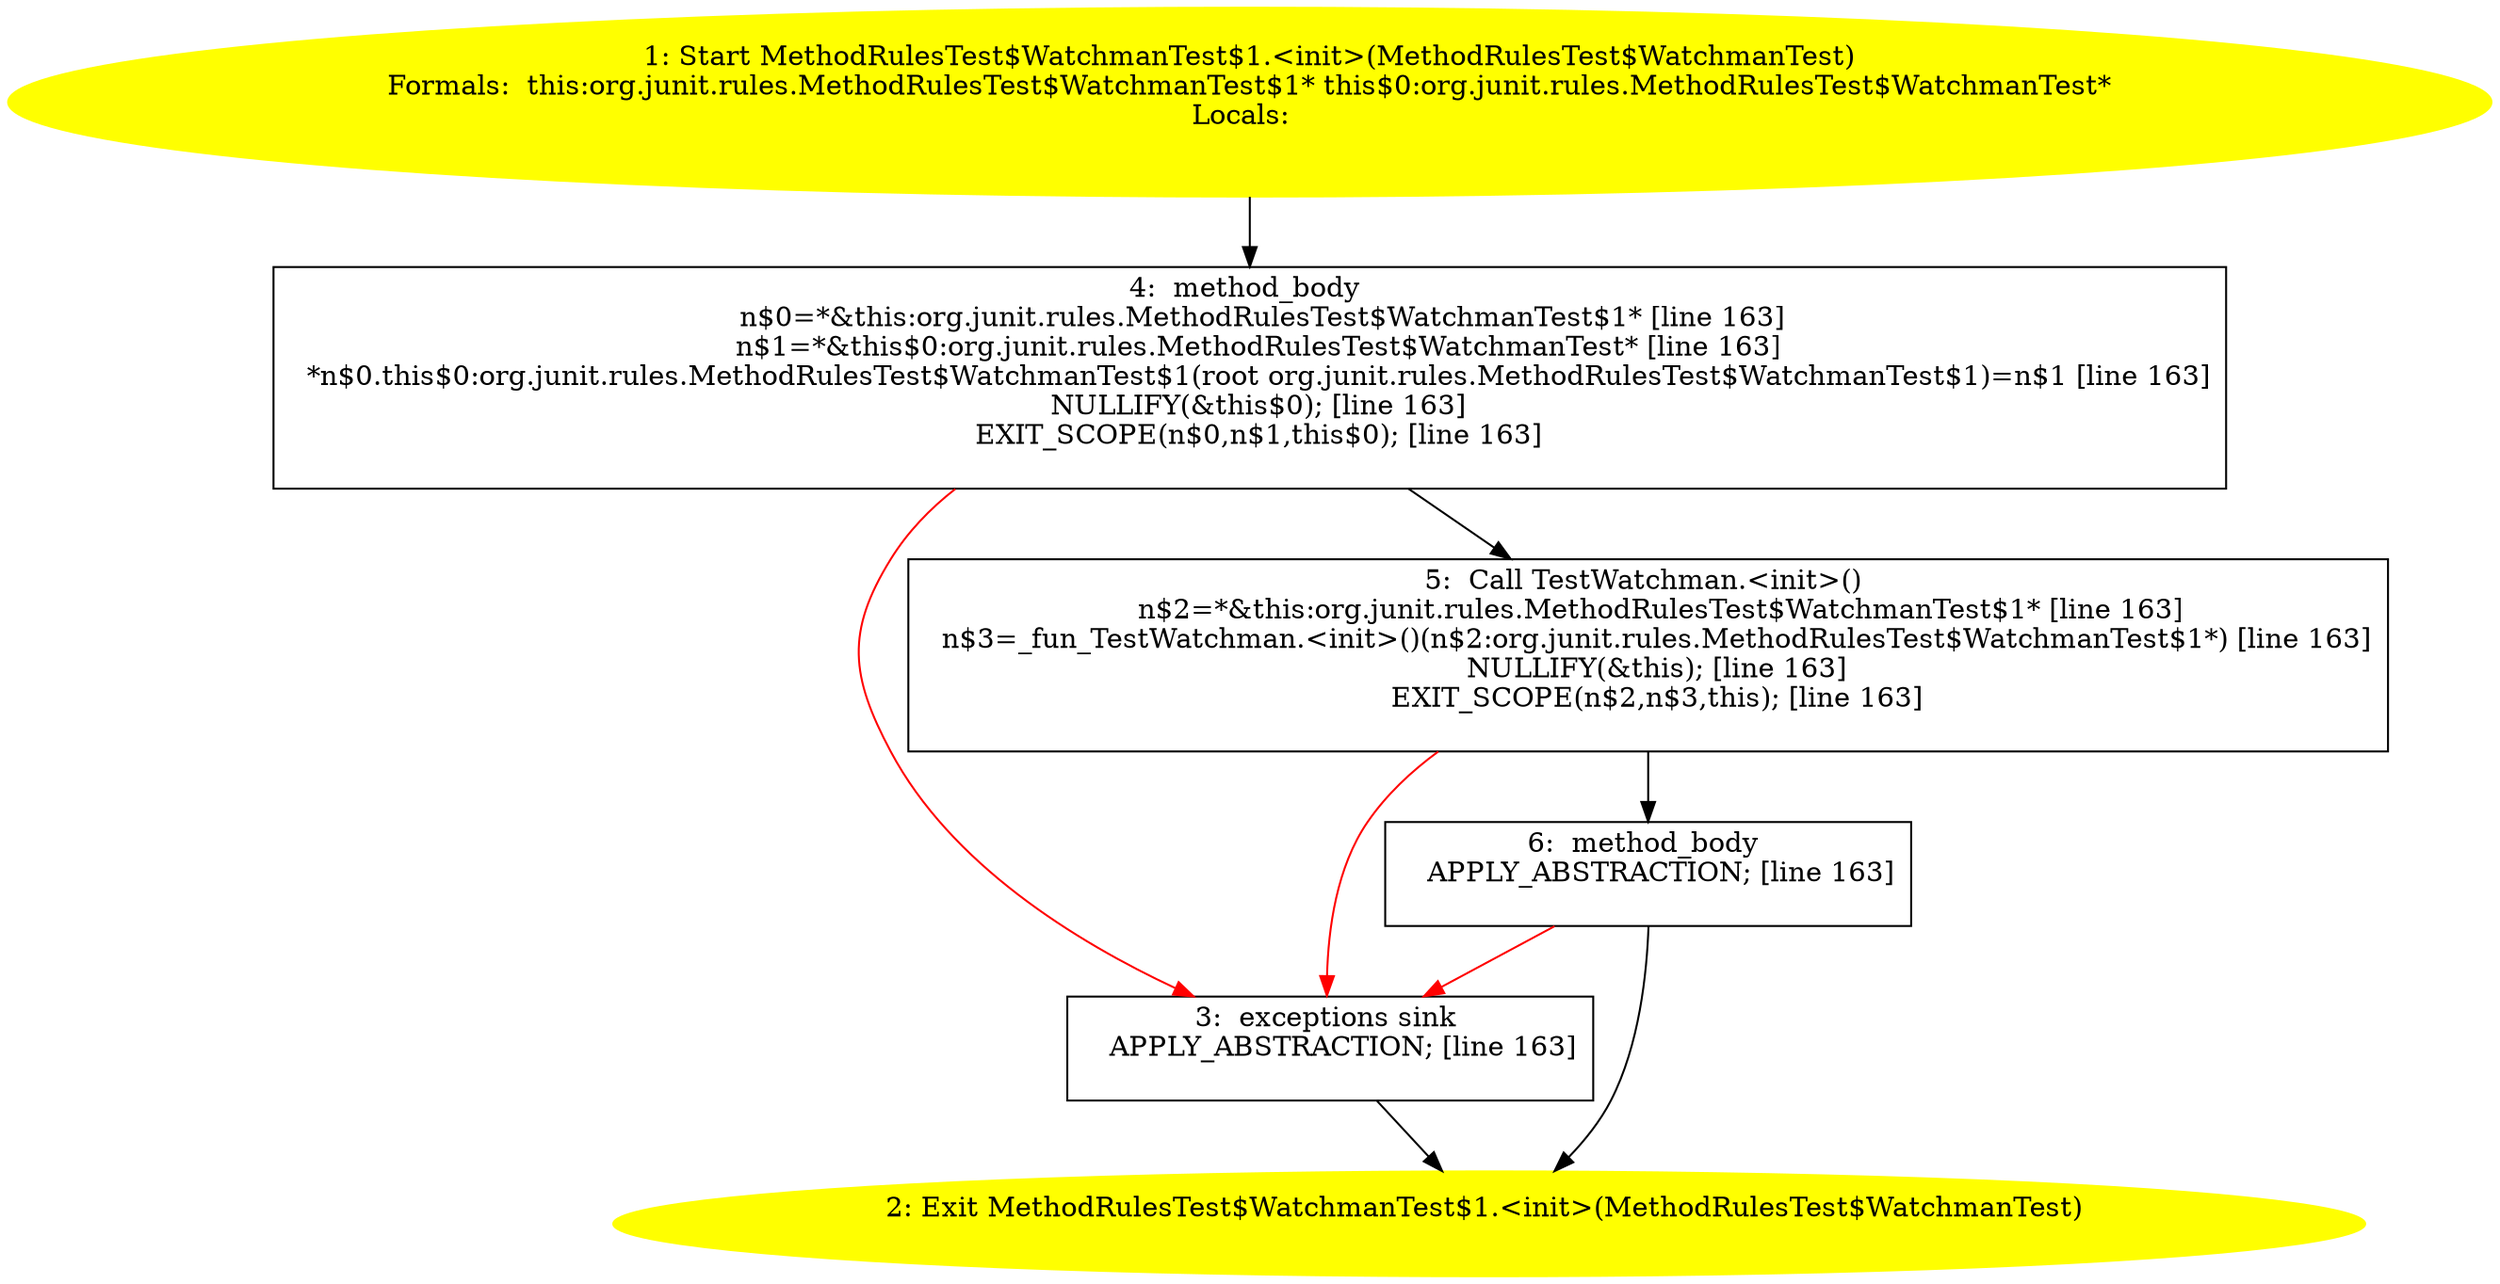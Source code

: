 /* @generated */
digraph cfg {
"org.junit.rules.MethodRulesTest$WatchmanTest$1.<init>(org.junit.rules.MethodRulesTest$WatchmanTest).0589f39077c414899e8f634366c4d9e5_1" [label="1: Start MethodRulesTest$WatchmanTest$1.<init>(MethodRulesTest$WatchmanTest)\nFormals:  this:org.junit.rules.MethodRulesTest$WatchmanTest$1* this$0:org.junit.rules.MethodRulesTest$WatchmanTest*\nLocals:  \n  " color=yellow style=filled]
	

	 "org.junit.rules.MethodRulesTest$WatchmanTest$1.<init>(org.junit.rules.MethodRulesTest$WatchmanTest).0589f39077c414899e8f634366c4d9e5_1" -> "org.junit.rules.MethodRulesTest$WatchmanTest$1.<init>(org.junit.rules.MethodRulesTest$WatchmanTest).0589f39077c414899e8f634366c4d9e5_4" ;
"org.junit.rules.MethodRulesTest$WatchmanTest$1.<init>(org.junit.rules.MethodRulesTest$WatchmanTest).0589f39077c414899e8f634366c4d9e5_2" [label="2: Exit MethodRulesTest$WatchmanTest$1.<init>(MethodRulesTest$WatchmanTest) \n  " color=yellow style=filled]
	

"org.junit.rules.MethodRulesTest$WatchmanTest$1.<init>(org.junit.rules.MethodRulesTest$WatchmanTest).0589f39077c414899e8f634366c4d9e5_3" [label="3:  exceptions sink \n   APPLY_ABSTRACTION; [line 163]\n " shape="box"]
	

	 "org.junit.rules.MethodRulesTest$WatchmanTest$1.<init>(org.junit.rules.MethodRulesTest$WatchmanTest).0589f39077c414899e8f634366c4d9e5_3" -> "org.junit.rules.MethodRulesTest$WatchmanTest$1.<init>(org.junit.rules.MethodRulesTest$WatchmanTest).0589f39077c414899e8f634366c4d9e5_2" ;
"org.junit.rules.MethodRulesTest$WatchmanTest$1.<init>(org.junit.rules.MethodRulesTest$WatchmanTest).0589f39077c414899e8f634366c4d9e5_4" [label="4:  method_body \n   n$0=*&this:org.junit.rules.MethodRulesTest$WatchmanTest$1* [line 163]\n  n$1=*&this$0:org.junit.rules.MethodRulesTest$WatchmanTest* [line 163]\n  *n$0.this$0:org.junit.rules.MethodRulesTest$WatchmanTest$1(root org.junit.rules.MethodRulesTest$WatchmanTest$1)=n$1 [line 163]\n  NULLIFY(&this$0); [line 163]\n  EXIT_SCOPE(n$0,n$1,this$0); [line 163]\n " shape="box"]
	

	 "org.junit.rules.MethodRulesTest$WatchmanTest$1.<init>(org.junit.rules.MethodRulesTest$WatchmanTest).0589f39077c414899e8f634366c4d9e5_4" -> "org.junit.rules.MethodRulesTest$WatchmanTest$1.<init>(org.junit.rules.MethodRulesTest$WatchmanTest).0589f39077c414899e8f634366c4d9e5_5" ;
	 "org.junit.rules.MethodRulesTest$WatchmanTest$1.<init>(org.junit.rules.MethodRulesTest$WatchmanTest).0589f39077c414899e8f634366c4d9e5_4" -> "org.junit.rules.MethodRulesTest$WatchmanTest$1.<init>(org.junit.rules.MethodRulesTest$WatchmanTest).0589f39077c414899e8f634366c4d9e5_3" [color="red" ];
"org.junit.rules.MethodRulesTest$WatchmanTest$1.<init>(org.junit.rules.MethodRulesTest$WatchmanTest).0589f39077c414899e8f634366c4d9e5_5" [label="5:  Call TestWatchman.<init>() \n   n$2=*&this:org.junit.rules.MethodRulesTest$WatchmanTest$1* [line 163]\n  n$3=_fun_TestWatchman.<init>()(n$2:org.junit.rules.MethodRulesTest$WatchmanTest$1*) [line 163]\n  NULLIFY(&this); [line 163]\n  EXIT_SCOPE(n$2,n$3,this); [line 163]\n " shape="box"]
	

	 "org.junit.rules.MethodRulesTest$WatchmanTest$1.<init>(org.junit.rules.MethodRulesTest$WatchmanTest).0589f39077c414899e8f634366c4d9e5_5" -> "org.junit.rules.MethodRulesTest$WatchmanTest$1.<init>(org.junit.rules.MethodRulesTest$WatchmanTest).0589f39077c414899e8f634366c4d9e5_6" ;
	 "org.junit.rules.MethodRulesTest$WatchmanTest$1.<init>(org.junit.rules.MethodRulesTest$WatchmanTest).0589f39077c414899e8f634366c4d9e5_5" -> "org.junit.rules.MethodRulesTest$WatchmanTest$1.<init>(org.junit.rules.MethodRulesTest$WatchmanTest).0589f39077c414899e8f634366c4d9e5_3" [color="red" ];
"org.junit.rules.MethodRulesTest$WatchmanTest$1.<init>(org.junit.rules.MethodRulesTest$WatchmanTest).0589f39077c414899e8f634366c4d9e5_6" [label="6:  method_body \n   APPLY_ABSTRACTION; [line 163]\n " shape="box"]
	

	 "org.junit.rules.MethodRulesTest$WatchmanTest$1.<init>(org.junit.rules.MethodRulesTest$WatchmanTest).0589f39077c414899e8f634366c4d9e5_6" -> "org.junit.rules.MethodRulesTest$WatchmanTest$1.<init>(org.junit.rules.MethodRulesTest$WatchmanTest).0589f39077c414899e8f634366c4d9e5_2" ;
	 "org.junit.rules.MethodRulesTest$WatchmanTest$1.<init>(org.junit.rules.MethodRulesTest$WatchmanTest).0589f39077c414899e8f634366c4d9e5_6" -> "org.junit.rules.MethodRulesTest$WatchmanTest$1.<init>(org.junit.rules.MethodRulesTest$WatchmanTest).0589f39077c414899e8f634366c4d9e5_3" [color="red" ];
}
